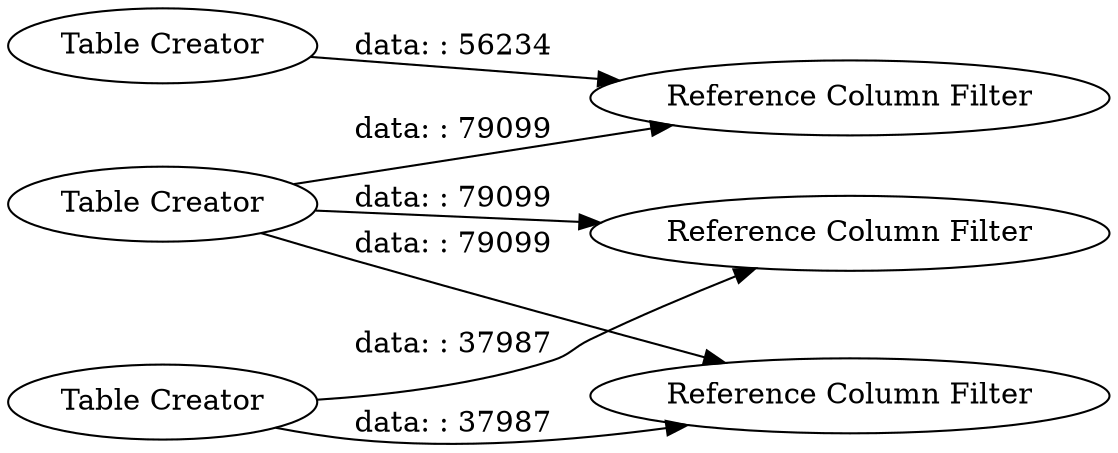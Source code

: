 digraph {
	"-5658475224113060707_5" [label="Table Creator"]
	"-5658475224113060707_6" [label="Reference Column Filter"]
	"-5658475224113060707_2" [label="Reference Column Filter"]
	"-5658475224113060707_3" [label="Table Creator"]
	"-5658475224113060707_4" [label="Reference Column Filter"]
	"-5658475224113060707_1" [label="Table Creator"]
	"-5658475224113060707_3" -> "-5658475224113060707_2" [label="data: : 37987"]
	"-5658475224113060707_1" -> "-5658475224113060707_4" [label="data: : 79099"]
	"-5658475224113060707_1" -> "-5658475224113060707_2" [label="data: : 79099"]
	"-5658475224113060707_1" -> "-5658475224113060707_6" [label="data: : 79099"]
	"-5658475224113060707_3" -> "-5658475224113060707_4" [label="data: : 37987"]
	"-5658475224113060707_5" -> "-5658475224113060707_6" [label="data: : 56234"]
	rankdir=LR
}
